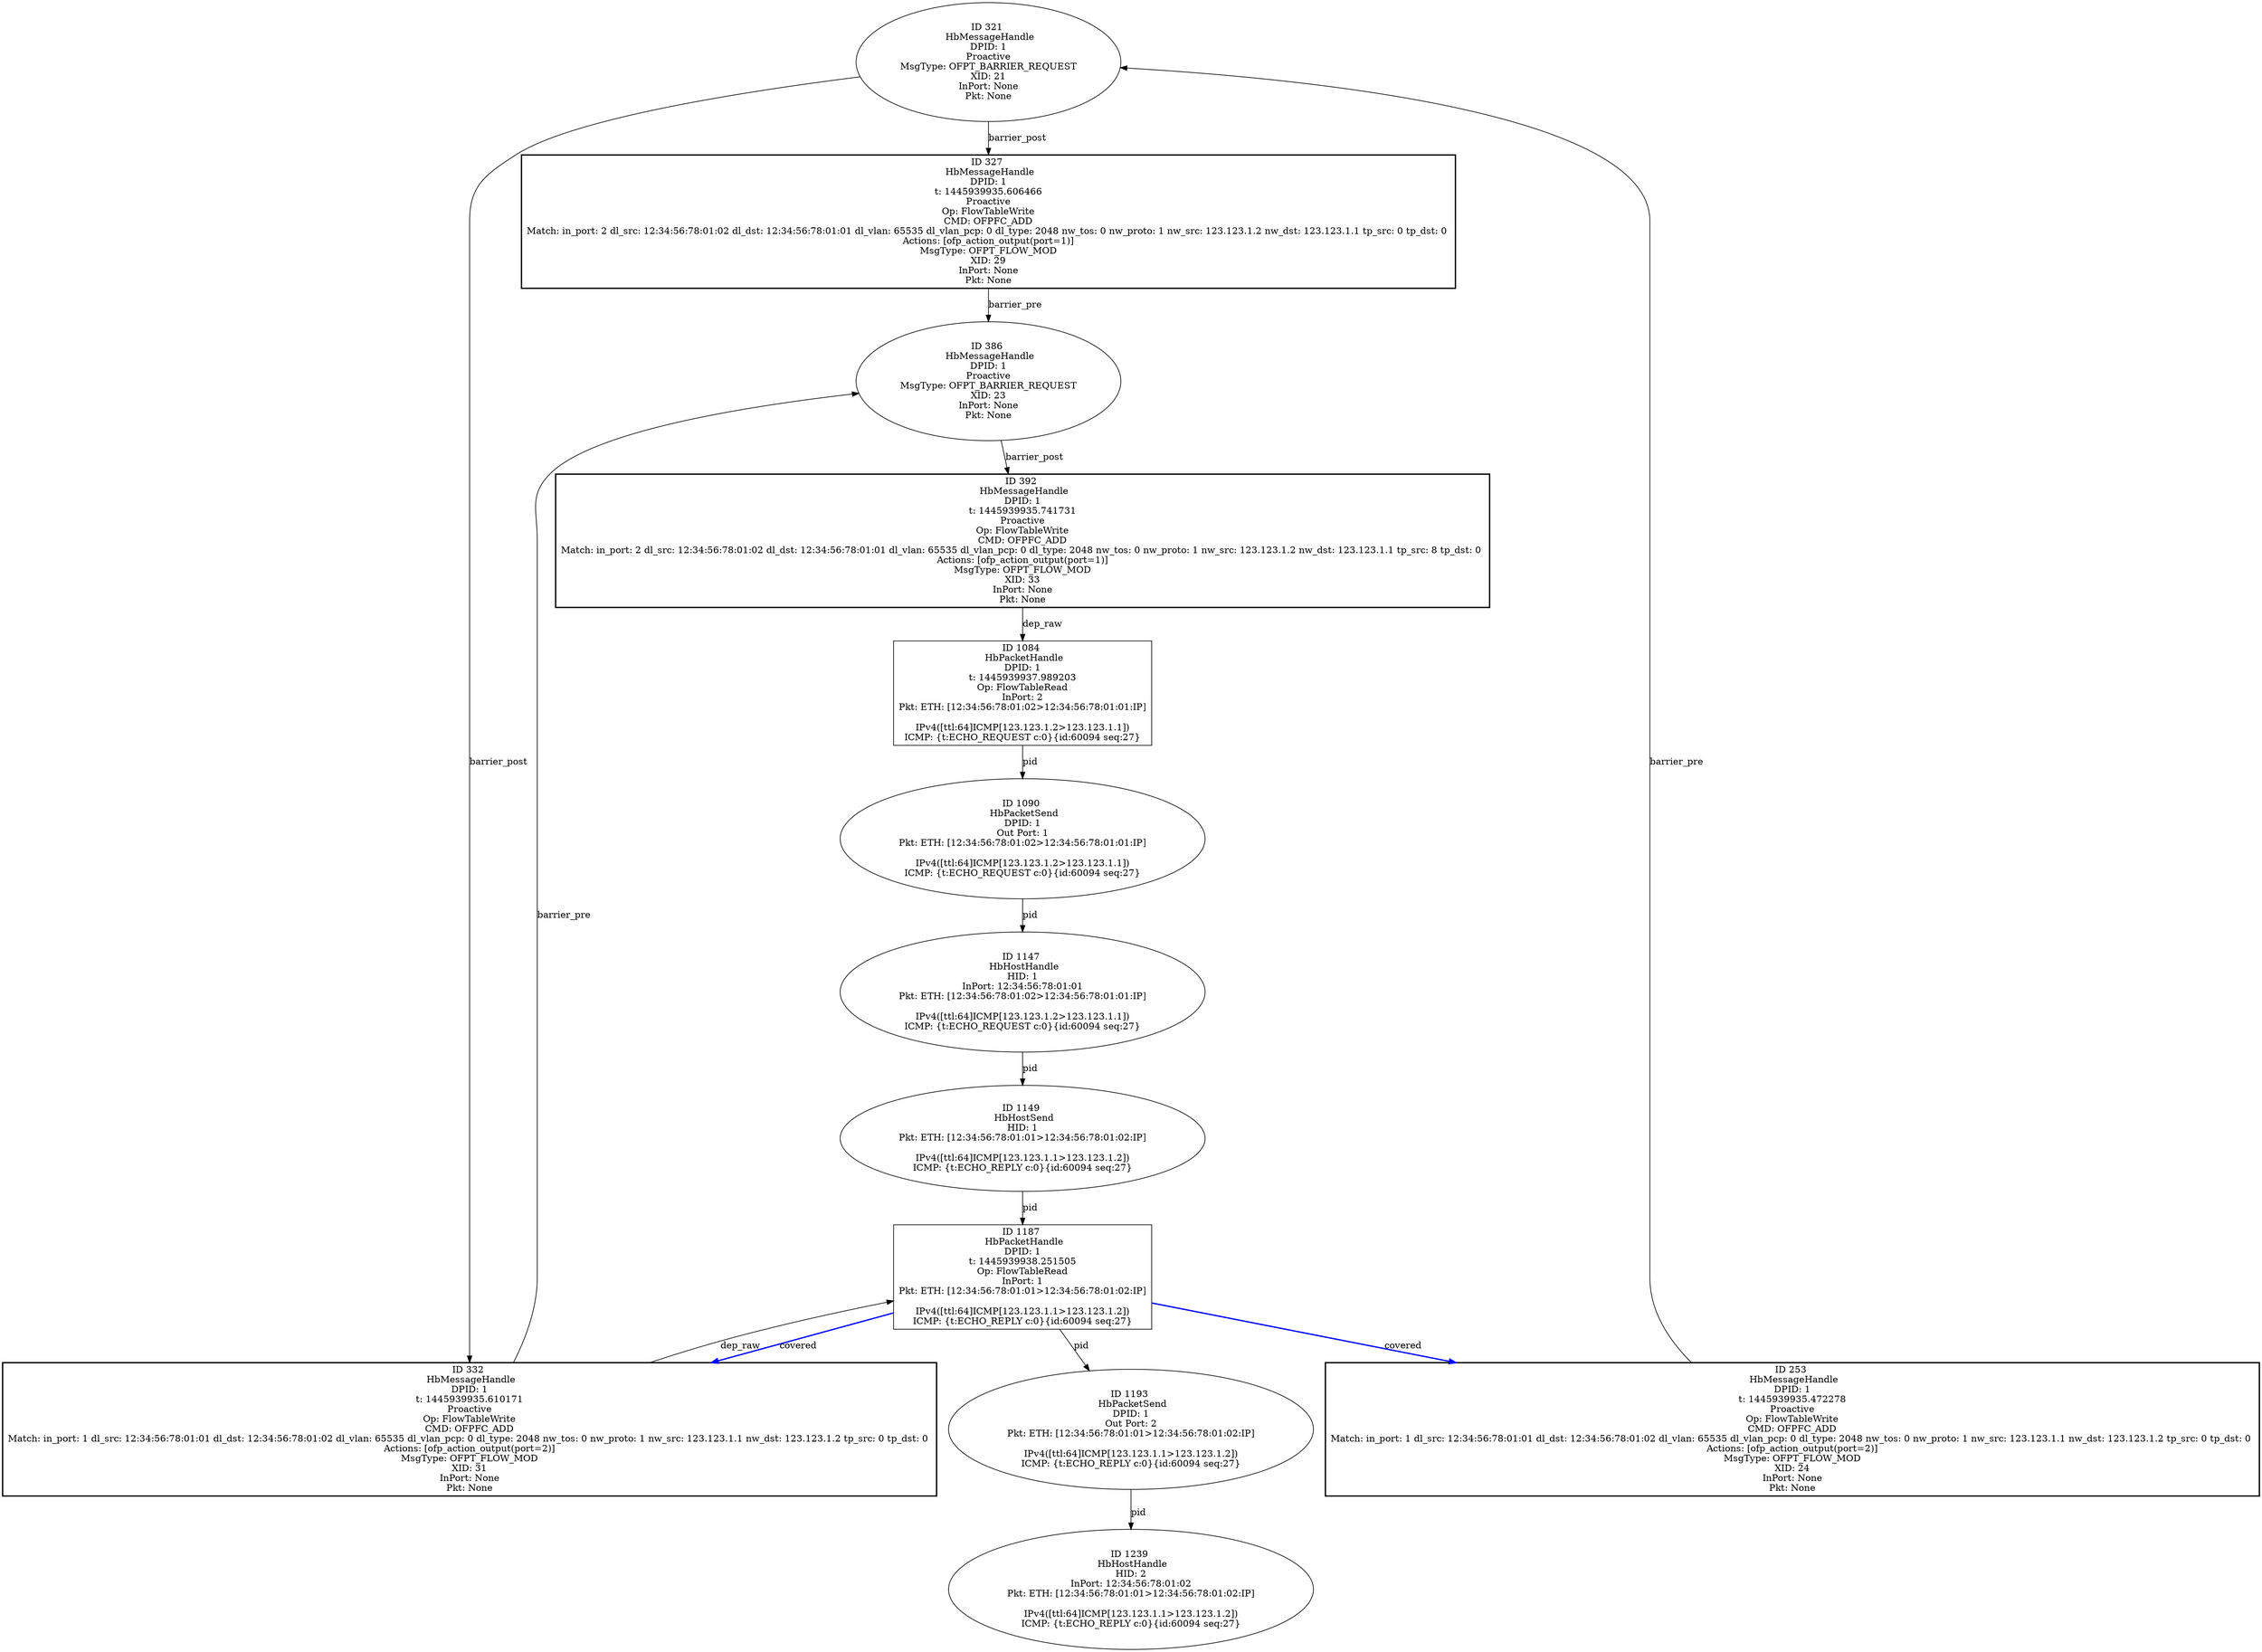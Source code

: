 strict digraph G {
321 [shape=oval, cmd_type=Proactive, event=<hb_events.HbMessageHandle object at 0x10780e910>, label="ID 321 
 HbMessageHandle
DPID: 1
Proactive
MsgType: OFPT_BARRIER_REQUEST
XID: 21
InPort: None
Pkt: None"];
386 [shape=oval, cmd_type=Proactive, event=<hb_events.HbMessageHandle object at 0x10783c3d0>, label="ID 386 
 HbMessageHandle
DPID: 1
Proactive
MsgType: OFPT_BARRIER_REQUEST
XID: 23
InPort: None
Pkt: None"];
1187 [shape=box, event=<hb_events.HbPacketHandle object at 0x107a77950>, label="ID 1187 
 HbPacketHandle
DPID: 1
t: 1445939938.251505
Op: FlowTableRead
InPort: 1
Pkt: ETH: [12:34:56:78:01:01>12:34:56:78:01:02:IP]

IPv4([ttl:64]ICMP[123.123.1.1>123.123.1.2])
ICMP: {t:ECHO_REPLY c:0}{id:60094 seq:27}"];
327 [event=<hb_events.HbMessageHandle object at 0x107814bd0>, shape=box, cmd_type=Proactive, style=bold, label="ID 327 
 HbMessageHandle
DPID: 1
t: 1445939935.606466
Proactive
Op: FlowTableWrite
CMD: OFPFC_ADD
Match: in_port: 2 dl_src: 12:34:56:78:01:02 dl_dst: 12:34:56:78:01:01 dl_vlan: 65535 dl_vlan_pcp: 0 dl_type: 2048 nw_tos: 0 nw_proto: 1 nw_src: 123.123.1.2 nw_dst: 123.123.1.1 tp_src: 0 tp_dst: 0 
Actions: [ofp_action_output(port=1)]
MsgType: OFPT_FLOW_MOD
XID: 29
InPort: None
Pkt: None"];
392 [event=<hb_events.HbMessageHandle object at 0x107834ed0>, shape=box, cmd_type=Proactive, style=bold, label="ID 392 
 HbMessageHandle
DPID: 1
t: 1445939935.741731
Proactive
Op: FlowTableWrite
CMD: OFPFC_ADD
Match: in_port: 2 dl_src: 12:34:56:78:01:02 dl_dst: 12:34:56:78:01:01 dl_vlan: 65535 dl_vlan_pcp: 0 dl_type: 2048 nw_tos: 0 nw_proto: 1 nw_src: 123.123.1.2 nw_dst: 123.123.1.1 tp_src: 8 tp_dst: 0 
Actions: [ofp_action_output(port=1)]
MsgType: OFPT_FLOW_MOD
XID: 33
InPort: None
Pkt: None"];
1193 [shape=oval, event=<hb_events.HbPacketSend object at 0x107a6de90>, label="ID 1193 
 HbPacketSend
DPID: 1
Out Port: 2
Pkt: ETH: [12:34:56:78:01:01>12:34:56:78:01:02:IP]

IPv4([ttl:64]ICMP[123.123.1.1>123.123.1.2])
ICMP: {t:ECHO_REPLY c:0}{id:60094 seq:27}"];
332 [event=<hb_events.HbMessageHandle object at 0x10780e150>, shape=box, cmd_type=Proactive, style=bold, label="ID 332 
 HbMessageHandle
DPID: 1
t: 1445939935.610171
Proactive
Op: FlowTableWrite
CMD: OFPFC_ADD
Match: in_port: 1 dl_src: 12:34:56:78:01:01 dl_dst: 12:34:56:78:01:02 dl_vlan: 65535 dl_vlan_pcp: 0 dl_type: 2048 nw_tos: 0 nw_proto: 1 nw_src: 123.123.1.1 nw_dst: 123.123.1.2 tp_src: 0 tp_dst: 0 
Actions: [ofp_action_output(port=2)]
MsgType: OFPT_FLOW_MOD
XID: 31
InPort: None
Pkt: None"];
1090 [shape=oval, event=<hb_events.HbPacketSend object at 0x107add190>, label="ID 1090 
 HbPacketSend
DPID: 1
Out Port: 1
Pkt: ETH: [12:34:56:78:01:02>12:34:56:78:01:01:IP]

IPv4([ttl:64]ICMP[123.123.1.2>123.123.1.1])
ICMP: {t:ECHO_REQUEST c:0}{id:60094 seq:27}"];
1149 [shape=oval, event=<hb_events.HbHostSend object at 0x107a5cc50>, label="ID 1149 
 HbHostSend
HID: 1
Pkt: ETH: [12:34:56:78:01:01>12:34:56:78:01:02:IP]

IPv4([ttl:64]ICMP[123.123.1.1>123.123.1.2])
ICMP: {t:ECHO_REPLY c:0}{id:60094 seq:27}"];
1239 [shape=oval, event=<hb_events.HbHostHandle object at 0x107b81110>, label="ID 1239 
 HbHostHandle
HID: 2
InPort: 12:34:56:78:01:02
Pkt: ETH: [12:34:56:78:01:01>12:34:56:78:01:02:IP]

IPv4([ttl:64]ICMP[123.123.1.1>123.123.1.2])
ICMP: {t:ECHO_REPLY c:0}{id:60094 seq:27}"];
1147 [shape=oval, event=<hb_events.HbHostHandle object at 0x107a57890>, label="ID 1147 
 HbHostHandle
HID: 1
InPort: 12:34:56:78:01:01
Pkt: ETH: [12:34:56:78:01:02>12:34:56:78:01:01:IP]

IPv4([ttl:64]ICMP[123.123.1.2>123.123.1.1])
ICMP: {t:ECHO_REQUEST c:0}{id:60094 seq:27}"];
1084 [shape=box, event=<hb_events.HbPacketHandle object at 0x107ad6ed0>, label="ID 1084 
 HbPacketHandle
DPID: 1
t: 1445939937.989203
Op: FlowTableRead
InPort: 2
Pkt: ETH: [12:34:56:78:01:02>12:34:56:78:01:01:IP]

IPv4([ttl:64]ICMP[123.123.1.2>123.123.1.1])
ICMP: {t:ECHO_REQUEST c:0}{id:60094 seq:27}"];
253 [event=<hb_events.HbMessageHandle object at 0x1077de2d0>, shape=box, cmd_type=Proactive, style=bold, label="ID 253 
 HbMessageHandle
DPID: 1
t: 1445939935.472278
Proactive
Op: FlowTableWrite
CMD: OFPFC_ADD
Match: in_port: 1 dl_src: 12:34:56:78:01:01 dl_dst: 12:34:56:78:01:02 dl_vlan: 65535 dl_vlan_pcp: 0 dl_type: 2048 nw_tos: 0 nw_proto: 1 nw_src: 123.123.1.1 nw_dst: 123.123.1.2 tp_src: 0 tp_dst: 0 
Actions: [ofp_action_output(port=2)]
MsgType: OFPT_FLOW_MOD
XID: 24
InPort: None
Pkt: None"];
321 -> 332  [rel=barrier_post, label=barrier_post];
321 -> 327  [rel=barrier_post, label=barrier_post];
386 -> 392  [rel=barrier_post, label=barrier_post];
1187 -> 1193  [rel=pid, label=pid];
1187 -> 332  [harmful=True, color=blue, style=bold, rel=covered, label=covered];
1187 -> 253  [harmful=True, color=blue, style=bold, rel=covered, label=covered];
327 -> 386  [rel=barrier_pre, label=barrier_pre];
392 -> 1084  [rel=dep_raw, label=dep_raw];
1193 -> 1239  [rel=pid, label=pid];
332 -> 386  [rel=barrier_pre, label=barrier_pre];
332 -> 1187  [rel=dep_raw, label=dep_raw];
1090 -> 1147  [rel=pid, label=pid];
1149 -> 1187  [rel=pid, label=pid];
1147 -> 1149  [rel=pid, label=pid];
1084 -> 1090  [rel=pid, label=pid];
253 -> 321  [rel=barrier_pre, label=barrier_pre];
}
